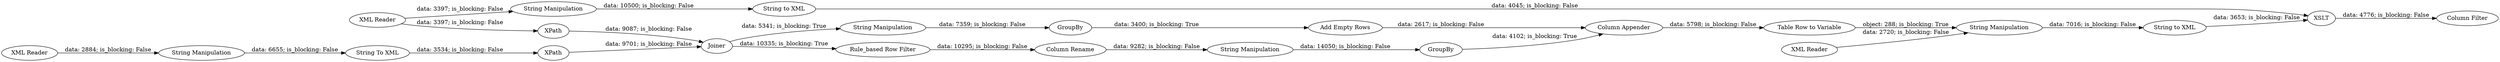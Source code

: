 digraph {
	"-7204800065052157554_39" [label=Joiner]
	"-7204800065052157554_22" [label="String Manipulation"]
	"-7204800065052157554_14" [label="Table Row to Variable"]
	"-7204800065052157554_37" [label=XPath]
	"-7204800065052157554_17" [label="String Manipulation"]
	"-7204800065052157554_50" [label="XML Reader"]
	"-7204800065052157554_49" [label=GroupBy]
	"-7204800065052157554_26" [label="XML Reader"]
	"-7204800065052157554_2" [label="String to XML"]
	"-7204800065052157554_10" [label="String to XML"]
	"-7204800065052157554_47" [label="Add Empty Rows"]
	"-7204800065052157554_15" [label="String Manipulation"]
	"-7204800065052157554_53" [label="String Manipulation"]
	"-7204800065052157554_48" [label="String Manipulation"]
	"-7204800065052157554_44" [label="Column Rename"]
	"-7204800065052157554_41" [label=XPath]
	"-7204800065052157554_46" [label="Column Appender"]
	"-7204800065052157554_54" [label="String To XML"]
	"-7204800065052157554_55" [label="Column Filter"]
	"-7204800065052157554_3" [label=XSLT]
	"-7204800065052157554_13" [label=GroupBy]
	"-7204800065052157554_40" [label="Rule_based Row Filter"]
	"-7204800065052157554_16" [label="XML Reader"]
	"-7204800065052157554_17" -> "-7204800065052157554_13" [label="data: 14050; is_blocking: False"]
	"-7204800065052157554_10" -> "-7204800065052157554_3" [label="data: 3653; is_blocking: False"]
	"-7204800065052157554_39" -> "-7204800065052157554_40" [label="data: 10335; is_blocking: True"]
	"-7204800065052157554_53" -> "-7204800065052157554_54" [label="data: 6655; is_blocking: False"]
	"-7204800065052157554_14" -> "-7204800065052157554_15" [label="object: 288; is_blocking: True"]
	"-7204800065052157554_37" -> "-7204800065052157554_39" [label="data: 9087; is_blocking: False"]
	"-7204800065052157554_40" -> "-7204800065052157554_44" [label="data: 10295; is_blocking: False"]
	"-7204800065052157554_41" -> "-7204800065052157554_39" [label="data: 9701; is_blocking: False"]
	"-7204800065052157554_15" -> "-7204800065052157554_10" [label="data: 7016; is_blocking: False"]
	"-7204800065052157554_54" -> "-7204800065052157554_41" [label="data: 3534; is_blocking: False"]
	"-7204800065052157554_3" -> "-7204800065052157554_55" [label="data: 4776; is_blocking: False"]
	"-7204800065052157554_39" -> "-7204800065052157554_48" [label="data: 5341; is_blocking: True"]
	"-7204800065052157554_26" -> "-7204800065052157554_53" [label="data: 2884; is_blocking: False"]
	"-7204800065052157554_48" -> "-7204800065052157554_49" [label="data: 7359; is_blocking: False"]
	"-7204800065052157554_2" -> "-7204800065052157554_3" [label="data: 4045; is_blocking: False"]
	"-7204800065052157554_16" -> "-7204800065052157554_37" [label="data: 3397; is_blocking: False"]
	"-7204800065052157554_16" -> "-7204800065052157554_22" [label="data: 3397; is_blocking: False"]
	"-7204800065052157554_22" -> "-7204800065052157554_2" [label="data: 10500; is_blocking: False"]
	"-7204800065052157554_49" -> "-7204800065052157554_47" [label="data: 3400; is_blocking: True"]
	"-7204800065052157554_50" -> "-7204800065052157554_15" [label="data: 2720; is_blocking: False"]
	"-7204800065052157554_44" -> "-7204800065052157554_17" [label="data: 9282; is_blocking: False"]
	"-7204800065052157554_13" -> "-7204800065052157554_46" [label="data: 4102; is_blocking: True"]
	"-7204800065052157554_46" -> "-7204800065052157554_14" [label="data: 5798; is_blocking: False"]
	"-7204800065052157554_47" -> "-7204800065052157554_46" [label="data: 2617; is_blocking: False"]
	rankdir=LR
}
